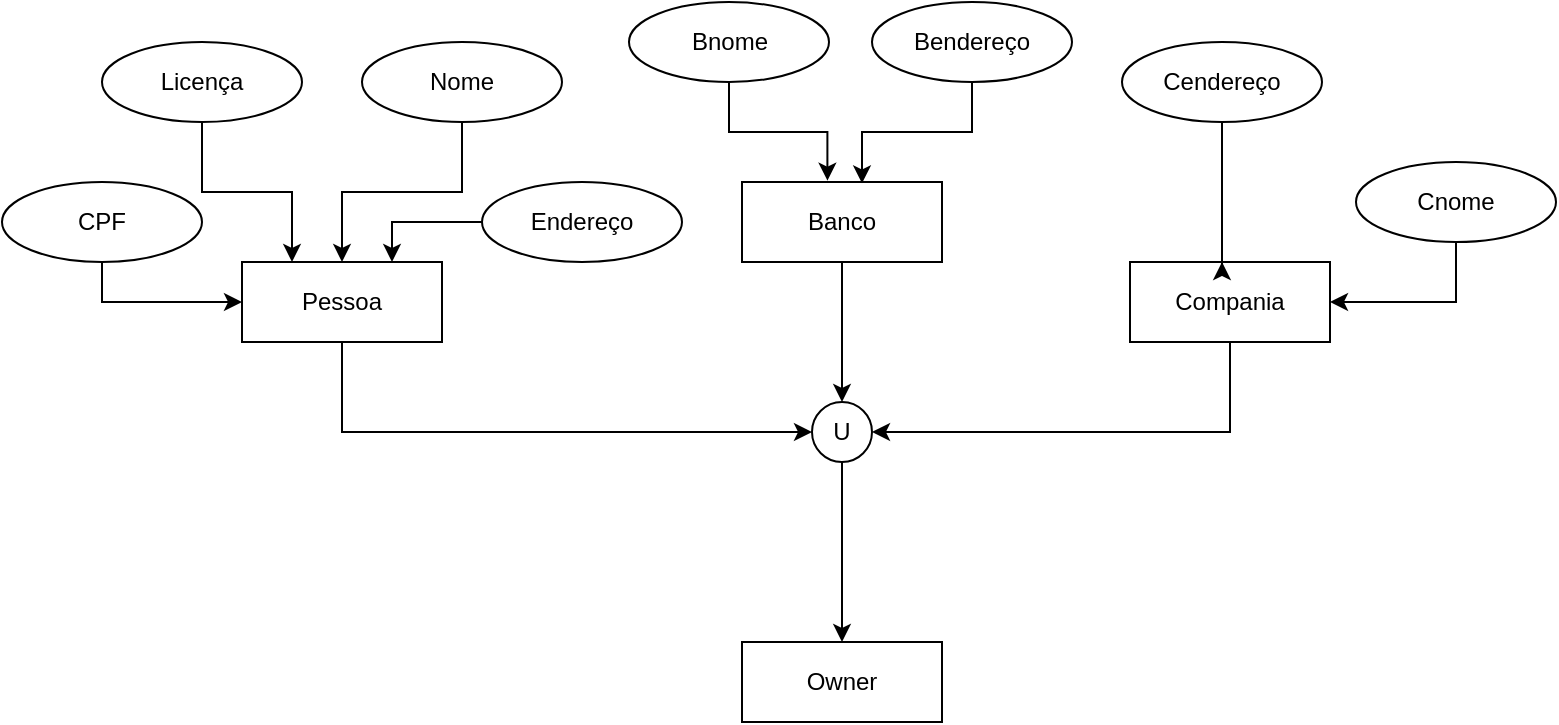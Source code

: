 <mxfile version="20.2.7" type="device"><diagram id="cyrY2wsPR78XC4V_UVUK" name="Página-1"><mxGraphModel dx="782" dy="460" grid="1" gridSize="10" guides="1" tooltips="1" connect="1" arrows="1" fold="1" page="1" pageScale="1" pageWidth="827" pageHeight="1169" math="0" shadow="0"><root><mxCell id="0"/><mxCell id="1" parent="0"/><mxCell id="toPTrrf0xiJDowvbpouh-8" style="edgeStyle=orthogonalEdgeStyle;rounded=0;orthogonalLoop=1;jettySize=auto;html=1;exitX=0.75;exitY=1;exitDx=0;exitDy=0;entryX=0;entryY=0.5;entryDx=0;entryDy=0;" edge="1" parent="1" source="toPTrrf0xiJDowvbpouh-1" target="toPTrrf0xiJDowvbpouh-4"><mxGeometry relative="1" as="geometry"><mxPoint x="280" y="300" as="sourcePoint"/><Array as="points"><mxPoint x="220" y="300"/><mxPoint x="220" y="345"/></Array></mxGeometry></mxCell><mxCell id="toPTrrf0xiJDowvbpouh-1" value="Pessoa" style="whiteSpace=wrap;html=1;align=center;" vertex="1" parent="1"><mxGeometry x="170" y="260" width="100" height="40" as="geometry"/></mxCell><mxCell id="toPTrrf0xiJDowvbpouh-6" value="" style="edgeStyle=orthogonalEdgeStyle;rounded=0;orthogonalLoop=1;jettySize=auto;html=1;" edge="1" parent="1" source="toPTrrf0xiJDowvbpouh-2" target="toPTrrf0xiJDowvbpouh-4"><mxGeometry relative="1" as="geometry"/></mxCell><mxCell id="toPTrrf0xiJDowvbpouh-2" value="Banco" style="whiteSpace=wrap;html=1;align=center;" vertex="1" parent="1"><mxGeometry x="420" y="220" width="100" height="40" as="geometry"/></mxCell><mxCell id="toPTrrf0xiJDowvbpouh-7" style="edgeStyle=orthogonalEdgeStyle;rounded=0;orthogonalLoop=1;jettySize=auto;html=1;exitX=0.5;exitY=1;exitDx=0;exitDy=0;entryX=1;entryY=0.5;entryDx=0;entryDy=0;" edge="1" parent="1" source="toPTrrf0xiJDowvbpouh-3" target="toPTrrf0xiJDowvbpouh-4"><mxGeometry relative="1" as="geometry"/></mxCell><mxCell id="toPTrrf0xiJDowvbpouh-3" value="Compania" style="whiteSpace=wrap;html=1;align=center;" vertex="1" parent="1"><mxGeometry x="614" y="260" width="100" height="40" as="geometry"/></mxCell><mxCell id="toPTrrf0xiJDowvbpouh-10" style="edgeStyle=orthogonalEdgeStyle;rounded=0;orthogonalLoop=1;jettySize=auto;html=1;exitX=0.5;exitY=1;exitDx=0;exitDy=0;" edge="1" parent="1" source="toPTrrf0xiJDowvbpouh-4" target="toPTrrf0xiJDowvbpouh-9"><mxGeometry relative="1" as="geometry"/></mxCell><mxCell id="toPTrrf0xiJDowvbpouh-4" value="U" style="ellipse;whiteSpace=wrap;html=1;aspect=fixed;" vertex="1" parent="1"><mxGeometry x="455" y="330" width="30" height="30" as="geometry"/></mxCell><mxCell id="toPTrrf0xiJDowvbpouh-9" value="Owner" style="whiteSpace=wrap;html=1;align=center;" vertex="1" parent="1"><mxGeometry x="420" y="450" width="100" height="40" as="geometry"/></mxCell><mxCell id="toPTrrf0xiJDowvbpouh-17" style="edgeStyle=orthogonalEdgeStyle;rounded=0;orthogonalLoop=1;jettySize=auto;html=1;exitX=0.5;exitY=1;exitDx=0;exitDy=0;entryX=0.5;entryY=0;entryDx=0;entryDy=0;" edge="1" parent="1" source="toPTrrf0xiJDowvbpouh-11" target="toPTrrf0xiJDowvbpouh-1"><mxGeometry relative="1" as="geometry"/></mxCell><mxCell id="toPTrrf0xiJDowvbpouh-11" value="Nome" style="ellipse;whiteSpace=wrap;html=1;align=center;" vertex="1" parent="1"><mxGeometry x="230" y="150" width="100" height="40" as="geometry"/></mxCell><mxCell id="toPTrrf0xiJDowvbpouh-18" style="edgeStyle=orthogonalEdgeStyle;rounded=0;orthogonalLoop=1;jettySize=auto;html=1;exitX=0.5;exitY=1;exitDx=0;exitDy=0;entryX=0.25;entryY=0;entryDx=0;entryDy=0;" edge="1" parent="1" source="toPTrrf0xiJDowvbpouh-12" target="toPTrrf0xiJDowvbpouh-1"><mxGeometry relative="1" as="geometry"/></mxCell><mxCell id="toPTrrf0xiJDowvbpouh-12" value="Licença" style="ellipse;whiteSpace=wrap;html=1;align=center;" vertex="1" parent="1"><mxGeometry x="100" y="150" width="100" height="40" as="geometry"/></mxCell><mxCell id="toPTrrf0xiJDowvbpouh-19" style="edgeStyle=orthogonalEdgeStyle;rounded=0;orthogonalLoop=1;jettySize=auto;html=1;exitX=0.5;exitY=1;exitDx=0;exitDy=0;" edge="1" parent="1" source="toPTrrf0xiJDowvbpouh-13" target="toPTrrf0xiJDowvbpouh-1"><mxGeometry relative="1" as="geometry"/></mxCell><mxCell id="toPTrrf0xiJDowvbpouh-13" value="CPF" style="ellipse;whiteSpace=wrap;html=1;align=center;" vertex="1" parent="1"><mxGeometry x="50" y="220" width="100" height="40" as="geometry"/></mxCell><mxCell id="toPTrrf0xiJDowvbpouh-16" style="edgeStyle=orthogonalEdgeStyle;rounded=0;orthogonalLoop=1;jettySize=auto;html=1;exitX=0;exitY=0.5;exitDx=0;exitDy=0;entryX=0.75;entryY=0;entryDx=0;entryDy=0;" edge="1" parent="1" source="toPTrrf0xiJDowvbpouh-14" target="toPTrrf0xiJDowvbpouh-1"><mxGeometry relative="1" as="geometry"/></mxCell><mxCell id="toPTrrf0xiJDowvbpouh-14" value="Endereço" style="ellipse;whiteSpace=wrap;html=1;align=center;" vertex="1" parent="1"><mxGeometry x="290" y="220" width="100" height="40" as="geometry"/></mxCell><mxCell id="toPTrrf0xiJDowvbpouh-23" style="edgeStyle=orthogonalEdgeStyle;rounded=0;orthogonalLoop=1;jettySize=auto;html=1;exitX=0.5;exitY=1;exitDx=0;exitDy=0;entryX=0.427;entryY=-0.017;entryDx=0;entryDy=0;entryPerimeter=0;" edge="1" parent="1" source="toPTrrf0xiJDowvbpouh-20" target="toPTrrf0xiJDowvbpouh-2"><mxGeometry relative="1" as="geometry"/></mxCell><mxCell id="toPTrrf0xiJDowvbpouh-20" value="Bnome" style="ellipse;whiteSpace=wrap;html=1;align=center;" vertex="1" parent="1"><mxGeometry x="363.5" y="130" width="100" height="40" as="geometry"/></mxCell><mxCell id="toPTrrf0xiJDowvbpouh-22" style="edgeStyle=orthogonalEdgeStyle;rounded=0;orthogonalLoop=1;jettySize=auto;html=1;exitX=0.5;exitY=1;exitDx=0;exitDy=0;entryX=0.6;entryY=0.017;entryDx=0;entryDy=0;entryPerimeter=0;" edge="1" parent="1" source="toPTrrf0xiJDowvbpouh-21" target="toPTrrf0xiJDowvbpouh-2"><mxGeometry relative="1" as="geometry"/></mxCell><mxCell id="toPTrrf0xiJDowvbpouh-21" value="Bendereço" style="ellipse;whiteSpace=wrap;html=1;align=center;" vertex="1" parent="1"><mxGeometry x="485" y="130" width="100" height="40" as="geometry"/></mxCell><mxCell id="toPTrrf0xiJDowvbpouh-28" style="edgeStyle=orthogonalEdgeStyle;rounded=0;orthogonalLoop=1;jettySize=auto;html=1;exitX=0.5;exitY=1;exitDx=0;exitDy=0;" edge="1" parent="1" source="toPTrrf0xiJDowvbpouh-24"><mxGeometry relative="1" as="geometry"><mxPoint x="660" y="260" as="targetPoint"/><Array as="points"><mxPoint x="660" y="261"/></Array></mxGeometry></mxCell><mxCell id="toPTrrf0xiJDowvbpouh-24" value="Cendereço" style="ellipse;whiteSpace=wrap;html=1;align=center;" vertex="1" parent="1"><mxGeometry x="610" y="150" width="100" height="40" as="geometry"/></mxCell><mxCell id="toPTrrf0xiJDowvbpouh-27" style="edgeStyle=orthogonalEdgeStyle;rounded=0;orthogonalLoop=1;jettySize=auto;html=1;exitX=0.5;exitY=1;exitDx=0;exitDy=0;entryX=1;entryY=0.5;entryDx=0;entryDy=0;" edge="1" parent="1" source="toPTrrf0xiJDowvbpouh-25" target="toPTrrf0xiJDowvbpouh-3"><mxGeometry relative="1" as="geometry"/></mxCell><mxCell id="toPTrrf0xiJDowvbpouh-25" value="Cnome" style="ellipse;whiteSpace=wrap;html=1;align=center;" vertex="1" parent="1"><mxGeometry x="727" y="210" width="100" height="40" as="geometry"/></mxCell></root></mxGraphModel></diagram></mxfile>